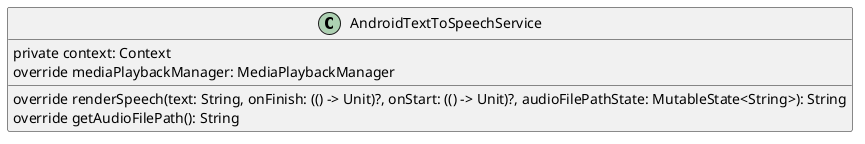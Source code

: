 @startuml
class AndroidTextToSpeechService {
    private context: Context
    override mediaPlaybackManager: MediaPlaybackManager
    override renderSpeech(text: String, onFinish: (() -> Unit)?, onStart: (() -> Unit)?, audioFilePathState: MutableState<String>): String
    override getAudioFilePath(): String
}
@enduml
